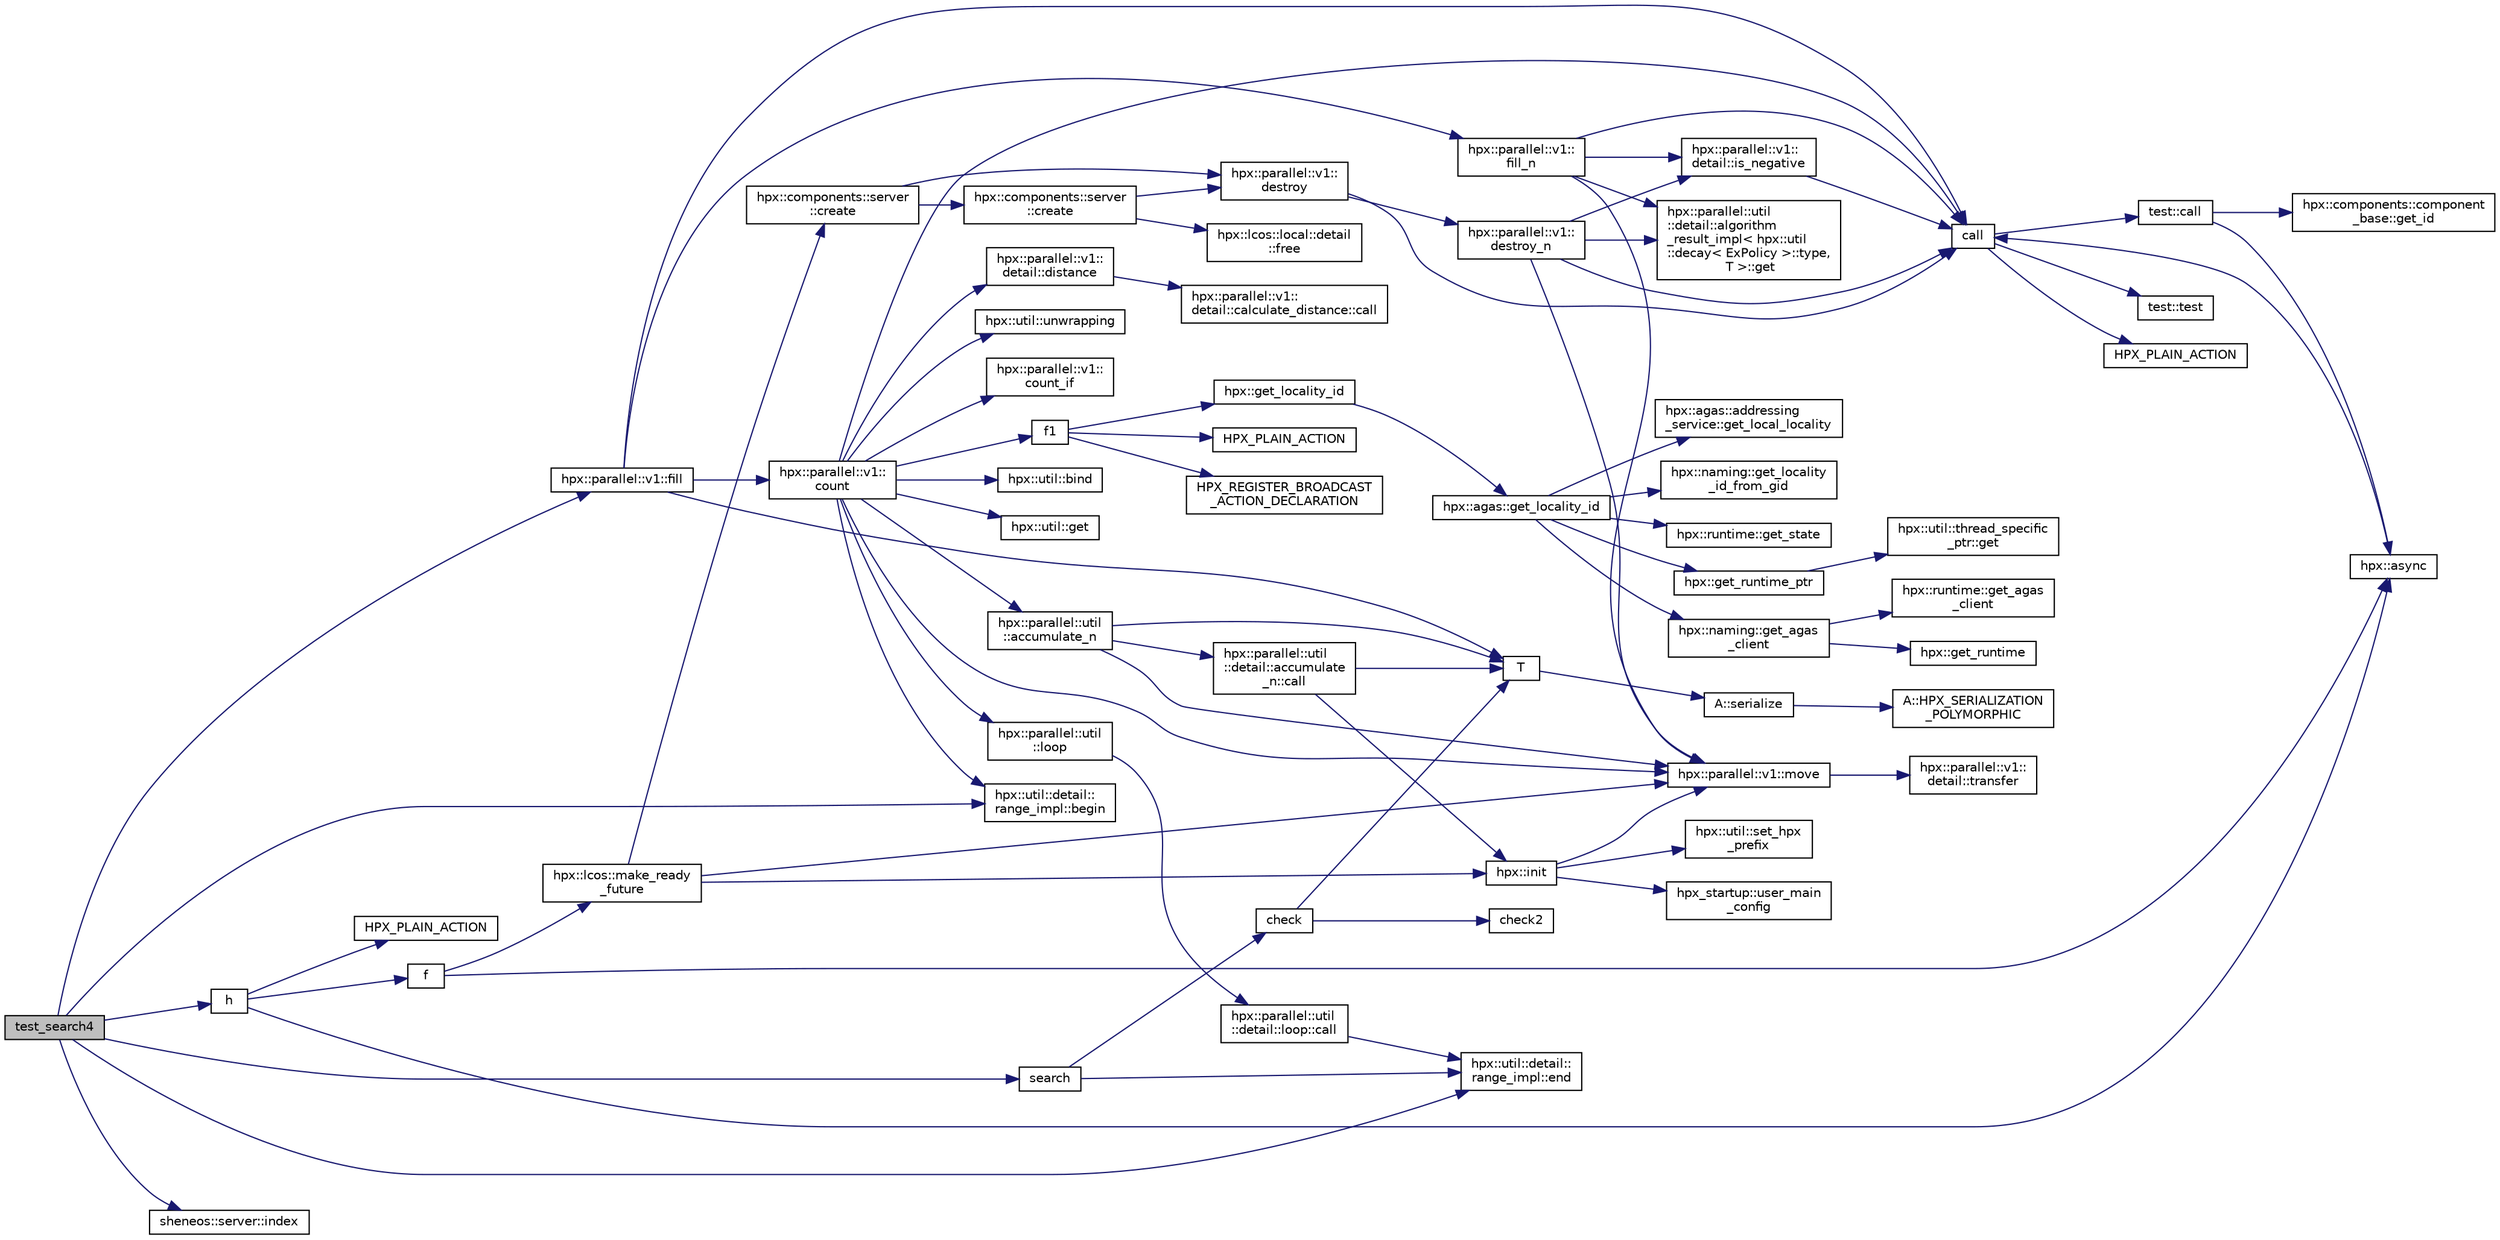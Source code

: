 digraph "test_search4"
{
  edge [fontname="Helvetica",fontsize="10",labelfontname="Helvetica",labelfontsize="10"];
  node [fontname="Helvetica",fontsize="10",shape=record];
  rankdir="LR";
  Node591 [label="test_search4",height=0.2,width=0.4,color="black", fillcolor="grey75", style="filled", fontcolor="black"];
  Node591 -> Node592 [color="midnightblue",fontsize="10",style="solid",fontname="Helvetica"];
  Node592 [label="hpx::parallel::v1::fill",height=0.2,width=0.4,color="black", fillcolor="white", style="filled",URL="$db/db9/namespacehpx_1_1parallel_1_1v1.html#a2e0f7399daabb5d675c4229ca3d71809"];
  Node592 -> Node593 [color="midnightblue",fontsize="10",style="solid",fontname="Helvetica"];
  Node593 [label="hpx::parallel::v1::\lfill_n",height=0.2,width=0.4,color="black", fillcolor="white", style="filled",URL="$db/db9/namespacehpx_1_1parallel_1_1v1.html#ac0cd28f401b453cbe1425b3f5ebc1b4b"];
  Node593 -> Node594 [color="midnightblue",fontsize="10",style="solid",fontname="Helvetica"];
  Node594 [label="hpx::parallel::v1::\ldetail::is_negative",height=0.2,width=0.4,color="black", fillcolor="white", style="filled",URL="$d2/ddd/namespacehpx_1_1parallel_1_1v1_1_1detail.html#adf2e40fc4b20ad0fd442ee3118a4d527"];
  Node594 -> Node595 [color="midnightblue",fontsize="10",style="solid",fontname="Helvetica"];
  Node595 [label="call",height=0.2,width=0.4,color="black", fillcolor="white", style="filled",URL="$d2/d67/promise__1620_8cpp.html#a58357f0b82bc761e1d0b9091ed563a70"];
  Node595 -> Node596 [color="midnightblue",fontsize="10",style="solid",fontname="Helvetica"];
  Node596 [label="test::test",height=0.2,width=0.4,color="black", fillcolor="white", style="filled",URL="$d8/d89/structtest.html#ab42d5ece712d716b04cb3f686f297a26"];
  Node595 -> Node597 [color="midnightblue",fontsize="10",style="solid",fontname="Helvetica"];
  Node597 [label="HPX_PLAIN_ACTION",height=0.2,width=0.4,color="black", fillcolor="white", style="filled",URL="$d2/d67/promise__1620_8cpp.html#ab96aab827a4b1fcaf66cfe0ba83fef23"];
  Node595 -> Node598 [color="midnightblue",fontsize="10",style="solid",fontname="Helvetica"];
  Node598 [label="test::call",height=0.2,width=0.4,color="black", fillcolor="white", style="filled",URL="$d8/d89/structtest.html#aeb29e7ed6518b9426ccf1344c52620ae"];
  Node598 -> Node599 [color="midnightblue",fontsize="10",style="solid",fontname="Helvetica"];
  Node599 [label="hpx::async",height=0.2,width=0.4,color="black", fillcolor="white", style="filled",URL="$d8/d83/namespacehpx.html#acb7d8e37b73b823956ce144f9a57eaa4"];
  Node599 -> Node595 [color="midnightblue",fontsize="10",style="solid",fontname="Helvetica"];
  Node598 -> Node600 [color="midnightblue",fontsize="10",style="solid",fontname="Helvetica"];
  Node600 [label="hpx::components::component\l_base::get_id",height=0.2,width=0.4,color="black", fillcolor="white", style="filled",URL="$d2/de6/classhpx_1_1components_1_1component__base.html#a4c8fd93514039bdf01c48d66d82b19cd"];
  Node593 -> Node601 [color="midnightblue",fontsize="10",style="solid",fontname="Helvetica"];
  Node601 [label="hpx::parallel::util\l::detail::algorithm\l_result_impl\< hpx::util\l::decay\< ExPolicy \>::type,\l T \>::get",height=0.2,width=0.4,color="black", fillcolor="white", style="filled",URL="$d2/d42/structhpx_1_1parallel_1_1util_1_1detail_1_1algorithm__result__impl.html#ab5b051e8ec74eff5e0e62fd63f5d377e"];
  Node593 -> Node602 [color="midnightblue",fontsize="10",style="solid",fontname="Helvetica"];
  Node602 [label="hpx::parallel::v1::move",height=0.2,width=0.4,color="black", fillcolor="white", style="filled",URL="$db/db9/namespacehpx_1_1parallel_1_1v1.html#aa7c4ede081ce786c9d1eb1adff495cfc"];
  Node602 -> Node603 [color="midnightblue",fontsize="10",style="solid",fontname="Helvetica"];
  Node603 [label="hpx::parallel::v1::\ldetail::transfer",height=0.2,width=0.4,color="black", fillcolor="white", style="filled",URL="$d2/ddd/namespacehpx_1_1parallel_1_1v1_1_1detail.html#ab1b56a05e1885ca7cc7ffa1804dd2f3c"];
  Node593 -> Node595 [color="midnightblue",fontsize="10",style="solid",fontname="Helvetica"];
  Node592 -> Node604 [color="midnightblue",fontsize="10",style="solid",fontname="Helvetica"];
  Node604 [label="hpx::parallel::v1::\lcount",height=0.2,width=0.4,color="black", fillcolor="white", style="filled",URL="$db/db9/namespacehpx_1_1parallel_1_1v1.html#a19d058114a2bd44801aab4176b188e23"];
  Node604 -> Node605 [color="midnightblue",fontsize="10",style="solid",fontname="Helvetica"];
  Node605 [label="hpx::parallel::v1::\lcount_if",height=0.2,width=0.4,color="black", fillcolor="white", style="filled",URL="$db/db9/namespacehpx_1_1parallel_1_1v1.html#ad836ff017ec208c2d6388a9b47b05ce0"];
  Node604 -> Node606 [color="midnightblue",fontsize="10",style="solid",fontname="Helvetica"];
  Node606 [label="f1",height=0.2,width=0.4,color="black", fillcolor="white", style="filled",URL="$d8/d8b/broadcast_8cpp.html#a1751fbd41f2529b84514a9dbd767959a"];
  Node606 -> Node607 [color="midnightblue",fontsize="10",style="solid",fontname="Helvetica"];
  Node607 [label="hpx::get_locality_id",height=0.2,width=0.4,color="black", fillcolor="white", style="filled",URL="$d8/d83/namespacehpx.html#a158d7c54a657bb364c1704033010697b",tooltip="Return the number of the locality this function is being called from. "];
  Node607 -> Node608 [color="midnightblue",fontsize="10",style="solid",fontname="Helvetica"];
  Node608 [label="hpx::agas::get_locality_id",height=0.2,width=0.4,color="black", fillcolor="white", style="filled",URL="$dc/d54/namespacehpx_1_1agas.html#a491cc2ddecdf0f1a9129900caa6a4d3e"];
  Node608 -> Node609 [color="midnightblue",fontsize="10",style="solid",fontname="Helvetica"];
  Node609 [label="hpx::get_runtime_ptr",height=0.2,width=0.4,color="black", fillcolor="white", style="filled",URL="$d8/d83/namespacehpx.html#af29daf2bb3e01b4d6495a1742b6cce64"];
  Node609 -> Node610 [color="midnightblue",fontsize="10",style="solid",fontname="Helvetica"];
  Node610 [label="hpx::util::thread_specific\l_ptr::get",height=0.2,width=0.4,color="black", fillcolor="white", style="filled",URL="$d4/d4c/structhpx_1_1util_1_1thread__specific__ptr.html#a3b27d8520710478aa41d1f74206bdba9"];
  Node608 -> Node611 [color="midnightblue",fontsize="10",style="solid",fontname="Helvetica"];
  Node611 [label="hpx::runtime::get_state",height=0.2,width=0.4,color="black", fillcolor="white", style="filled",URL="$d0/d7b/classhpx_1_1runtime.html#ab405f80e060dac95d624520f38b0524c"];
  Node608 -> Node612 [color="midnightblue",fontsize="10",style="solid",fontname="Helvetica"];
  Node612 [label="hpx::naming::get_agas\l_client",height=0.2,width=0.4,color="black", fillcolor="white", style="filled",URL="$d4/dc9/namespacehpx_1_1naming.html#a0408fffd5d34b620712a801b0ae3b032"];
  Node612 -> Node613 [color="midnightblue",fontsize="10",style="solid",fontname="Helvetica"];
  Node613 [label="hpx::get_runtime",height=0.2,width=0.4,color="black", fillcolor="white", style="filled",URL="$d8/d83/namespacehpx.html#aef902cc6c7dd3b9fbadf34d1e850a070"];
  Node612 -> Node614 [color="midnightblue",fontsize="10",style="solid",fontname="Helvetica"];
  Node614 [label="hpx::runtime::get_agas\l_client",height=0.2,width=0.4,color="black", fillcolor="white", style="filled",URL="$d0/d7b/classhpx_1_1runtime.html#aeb5dddd30d6b9861669af8ad44d1a96a"];
  Node608 -> Node615 [color="midnightblue",fontsize="10",style="solid",fontname="Helvetica"];
  Node615 [label="hpx::agas::addressing\l_service::get_local_locality",height=0.2,width=0.4,color="black", fillcolor="white", style="filled",URL="$db/d58/structhpx_1_1agas_1_1addressing__service.html#ab52c19a37c2a7a006c6c15f90ad0539c"];
  Node608 -> Node616 [color="midnightblue",fontsize="10",style="solid",fontname="Helvetica"];
  Node616 [label="hpx::naming::get_locality\l_id_from_gid",height=0.2,width=0.4,color="black", fillcolor="white", style="filled",URL="$d4/dc9/namespacehpx_1_1naming.html#a7fd43037784560bd04fda9b49e33529f"];
  Node606 -> Node617 [color="midnightblue",fontsize="10",style="solid",fontname="Helvetica"];
  Node617 [label="HPX_PLAIN_ACTION",height=0.2,width=0.4,color="black", fillcolor="white", style="filled",URL="$d8/d8b/broadcast_8cpp.html#a19685a0394ce6a99351f7a679f6eeefc"];
  Node606 -> Node618 [color="midnightblue",fontsize="10",style="solid",fontname="Helvetica"];
  Node618 [label="HPX_REGISTER_BROADCAST\l_ACTION_DECLARATION",height=0.2,width=0.4,color="black", fillcolor="white", style="filled",URL="$d7/d38/addressing__service_8cpp.html#a573d764d9cb34eec46a4bdffcf07875f"];
  Node604 -> Node619 [color="midnightblue",fontsize="10",style="solid",fontname="Helvetica"];
  Node619 [label="hpx::parallel::util\l::loop",height=0.2,width=0.4,color="black", fillcolor="white", style="filled",URL="$df/dc6/namespacehpx_1_1parallel_1_1util.html#a3f434e00f42929aac85debb8c5782213"];
  Node619 -> Node620 [color="midnightblue",fontsize="10",style="solid",fontname="Helvetica"];
  Node620 [label="hpx::parallel::util\l::detail::loop::call",height=0.2,width=0.4,color="black", fillcolor="white", style="filled",URL="$da/d06/structhpx_1_1parallel_1_1util_1_1detail_1_1loop.html#a5c5e8dbda782f09cdb7bc2509e3bf09e"];
  Node620 -> Node621 [color="midnightblue",fontsize="10",style="solid",fontname="Helvetica"];
  Node621 [label="hpx::util::detail::\lrange_impl::end",height=0.2,width=0.4,color="black", fillcolor="white", style="filled",URL="$d4/d4a/namespacehpx_1_1util_1_1detail_1_1range__impl.html#afb2ea48b0902f52ee4d8b764807b4316"];
  Node604 -> Node622 [color="midnightblue",fontsize="10",style="solid",fontname="Helvetica"];
  Node622 [label="hpx::util::bind",height=0.2,width=0.4,color="black", fillcolor="white", style="filled",URL="$df/dad/namespacehpx_1_1util.html#ad844caedf82a0173d6909d910c3e48c6"];
  Node604 -> Node602 [color="midnightblue",fontsize="10",style="solid",fontname="Helvetica"];
  Node604 -> Node623 [color="midnightblue",fontsize="10",style="solid",fontname="Helvetica"];
  Node623 [label="hpx::util::get",height=0.2,width=0.4,color="black", fillcolor="white", style="filled",URL="$df/dad/namespacehpx_1_1util.html#a5cbd3c41f03f4d4acaedaa4777e3cc02"];
  Node604 -> Node595 [color="midnightblue",fontsize="10",style="solid",fontname="Helvetica"];
  Node604 -> Node624 [color="midnightblue",fontsize="10",style="solid",fontname="Helvetica"];
  Node624 [label="hpx::parallel::v1::\ldetail::distance",height=0.2,width=0.4,color="black", fillcolor="white", style="filled",URL="$d2/ddd/namespacehpx_1_1parallel_1_1v1_1_1detail.html#a6bea3c6a5f470cad11f27ee6bab4a33f"];
  Node624 -> Node625 [color="midnightblue",fontsize="10",style="solid",fontname="Helvetica"];
  Node625 [label="hpx::parallel::v1::\ldetail::calculate_distance::call",height=0.2,width=0.4,color="black", fillcolor="white", style="filled",URL="$db/dfa/structhpx_1_1parallel_1_1v1_1_1detail_1_1calculate__distance.html#a950a6627830a7d019ac0e734b0a447bf"];
  Node604 -> Node626 [color="midnightblue",fontsize="10",style="solid",fontname="Helvetica"];
  Node626 [label="hpx::util::unwrapping",height=0.2,width=0.4,color="black", fillcolor="white", style="filled",URL="$df/dad/namespacehpx_1_1util.html#a7529d9ac687684c33403cdd1f9cef8e4"];
  Node604 -> Node627 [color="midnightblue",fontsize="10",style="solid",fontname="Helvetica"];
  Node627 [label="hpx::parallel::util\l::accumulate_n",height=0.2,width=0.4,color="black", fillcolor="white", style="filled",URL="$df/dc6/namespacehpx_1_1parallel_1_1util.html#af19f9a2722f97c2247ea5d0dbb5e2d25"];
  Node627 -> Node628 [color="midnightblue",fontsize="10",style="solid",fontname="Helvetica"];
  Node628 [label="hpx::parallel::util\l::detail::accumulate\l_n::call",height=0.2,width=0.4,color="black", fillcolor="white", style="filled",URL="$d8/d3b/structhpx_1_1parallel_1_1util_1_1detail_1_1accumulate__n.html#a765aceb8ab313fc92f7c4aaf70ccca8f"];
  Node628 -> Node629 [color="midnightblue",fontsize="10",style="solid",fontname="Helvetica"];
  Node629 [label="hpx::init",height=0.2,width=0.4,color="black", fillcolor="white", style="filled",URL="$d8/d83/namespacehpx.html#a3c694ea960b47c56b33351ba16e3d76b",tooltip="Main entry point for launching the HPX runtime system. "];
  Node629 -> Node630 [color="midnightblue",fontsize="10",style="solid",fontname="Helvetica"];
  Node630 [label="hpx::util::set_hpx\l_prefix",height=0.2,width=0.4,color="black", fillcolor="white", style="filled",URL="$df/dad/namespacehpx_1_1util.html#ae40a23c1ba0a48d9304dcf717a95793e"];
  Node629 -> Node631 [color="midnightblue",fontsize="10",style="solid",fontname="Helvetica"];
  Node631 [label="hpx_startup::user_main\l_config",height=0.2,width=0.4,color="black", fillcolor="white", style="filled",URL="$d3/dd2/namespacehpx__startup.html#aaac571d88bd3912a4225a23eb3261637"];
  Node629 -> Node602 [color="midnightblue",fontsize="10",style="solid",fontname="Helvetica"];
  Node628 -> Node632 [color="midnightblue",fontsize="10",style="solid",fontname="Helvetica"];
  Node632 [label="T",height=0.2,width=0.4,color="black", fillcolor="white", style="filled",URL="$db/d33/polymorphic__semiintrusive__template_8cpp.html#ad187658f9cb91c1312b39ae7e896f1ea"];
  Node632 -> Node633 [color="midnightblue",fontsize="10",style="solid",fontname="Helvetica"];
  Node633 [label="A::serialize",height=0.2,width=0.4,color="black", fillcolor="white", style="filled",URL="$d7/da0/struct_a.html#a5f5c287cf471e274ed9dda0da1592212"];
  Node633 -> Node634 [color="midnightblue",fontsize="10",style="solid",fontname="Helvetica"];
  Node634 [label="A::HPX_SERIALIZATION\l_POLYMORPHIC",height=0.2,width=0.4,color="black", fillcolor="white", style="filled",URL="$d7/da0/struct_a.html#ada978cc156cebbafddb1f3aa4c01918c"];
  Node627 -> Node602 [color="midnightblue",fontsize="10",style="solid",fontname="Helvetica"];
  Node627 -> Node632 [color="midnightblue",fontsize="10",style="solid",fontname="Helvetica"];
  Node604 -> Node635 [color="midnightblue",fontsize="10",style="solid",fontname="Helvetica"];
  Node635 [label="hpx::util::detail::\lrange_impl::begin",height=0.2,width=0.4,color="black", fillcolor="white", style="filled",URL="$d4/d4a/namespacehpx_1_1util_1_1detail_1_1range__impl.html#a31e165df2b865cdd961f35ce938db41a"];
  Node592 -> Node632 [color="midnightblue",fontsize="10",style="solid",fontname="Helvetica"];
  Node592 -> Node595 [color="midnightblue",fontsize="10",style="solid",fontname="Helvetica"];
  Node591 -> Node635 [color="midnightblue",fontsize="10",style="solid",fontname="Helvetica"];
  Node591 -> Node621 [color="midnightblue",fontsize="10",style="solid",fontname="Helvetica"];
  Node591 -> Node636 [color="midnightblue",fontsize="10",style="solid",fontname="Helvetica"];
  Node636 [label="h",height=0.2,width=0.4,color="black", fillcolor="white", style="filled",URL="$d4/d13/async__unwrap__1037_8cpp.html#a68bf2774bfb21af6d8c70eaf70834b03"];
  Node636 -> Node599 [color="midnightblue",fontsize="10",style="solid",fontname="Helvetica"];
  Node636 -> Node637 [color="midnightblue",fontsize="10",style="solid",fontname="Helvetica"];
  Node637 [label="f",height=0.2,width=0.4,color="black", fillcolor="white", style="filled",URL="$d4/d13/async__unwrap__1037_8cpp.html#a02a6b0b4f77af9f69a841dc8262b0cd0"];
  Node637 -> Node599 [color="midnightblue",fontsize="10",style="solid",fontname="Helvetica"];
  Node637 -> Node638 [color="midnightblue",fontsize="10",style="solid",fontname="Helvetica"];
  Node638 [label="hpx::lcos::make_ready\l_future",height=0.2,width=0.4,color="black", fillcolor="white", style="filled",URL="$d2/dc9/namespacehpx_1_1lcos.html#a42997564ddfde91d475b8a2cea8f53e4"];
  Node638 -> Node629 [color="midnightblue",fontsize="10",style="solid",fontname="Helvetica"];
  Node638 -> Node639 [color="midnightblue",fontsize="10",style="solid",fontname="Helvetica"];
  Node639 [label="hpx::components::server\l::create",height=0.2,width=0.4,color="black", fillcolor="white", style="filled",URL="$d2/da2/namespacehpx_1_1components_1_1server.html#ac776c89f3d68ceb910e8cee9fa937ab4",tooltip="Create arrays of components using their default constructor. "];
  Node639 -> Node640 [color="midnightblue",fontsize="10",style="solid",fontname="Helvetica"];
  Node640 [label="hpx::components::server\l::create",height=0.2,width=0.4,color="black", fillcolor="white", style="filled",URL="$d2/da2/namespacehpx_1_1components_1_1server.html#a77d26de181c97b444565e230577981bd"];
  Node640 -> Node641 [color="midnightblue",fontsize="10",style="solid",fontname="Helvetica"];
  Node641 [label="hpx::lcos::local::detail\l::free",height=0.2,width=0.4,color="black", fillcolor="white", style="filled",URL="$d4/dcb/namespacehpx_1_1lcos_1_1local_1_1detail.html#a55a940f019734e9bb045dc123cd80e48"];
  Node640 -> Node642 [color="midnightblue",fontsize="10",style="solid",fontname="Helvetica"];
  Node642 [label="hpx::parallel::v1::\ldestroy",height=0.2,width=0.4,color="black", fillcolor="white", style="filled",URL="$db/db9/namespacehpx_1_1parallel_1_1v1.html#acf303558375048e8a7cc9a2c2e09477f"];
  Node642 -> Node595 [color="midnightblue",fontsize="10",style="solid",fontname="Helvetica"];
  Node642 -> Node643 [color="midnightblue",fontsize="10",style="solid",fontname="Helvetica"];
  Node643 [label="hpx::parallel::v1::\ldestroy_n",height=0.2,width=0.4,color="black", fillcolor="white", style="filled",URL="$db/db9/namespacehpx_1_1parallel_1_1v1.html#a71d0691132a300690163f5636bcd5bd3"];
  Node643 -> Node594 [color="midnightblue",fontsize="10",style="solid",fontname="Helvetica"];
  Node643 -> Node601 [color="midnightblue",fontsize="10",style="solid",fontname="Helvetica"];
  Node643 -> Node602 [color="midnightblue",fontsize="10",style="solid",fontname="Helvetica"];
  Node643 -> Node595 [color="midnightblue",fontsize="10",style="solid",fontname="Helvetica"];
  Node639 -> Node642 [color="midnightblue",fontsize="10",style="solid",fontname="Helvetica"];
  Node638 -> Node602 [color="midnightblue",fontsize="10",style="solid",fontname="Helvetica"];
  Node636 -> Node644 [color="midnightblue",fontsize="10",style="solid",fontname="Helvetica"];
  Node644 [label="HPX_PLAIN_ACTION",height=0.2,width=0.4,color="black", fillcolor="white", style="filled",URL="$d4/d13/async__unwrap__1037_8cpp.html#ab5991a65409f0229f564e4935bd7b979"];
  Node591 -> Node645 [color="midnightblue",fontsize="10",style="solid",fontname="Helvetica"];
  Node645 [label="sheneos::server::index",height=0.2,width=0.4,color="black", fillcolor="white", style="filled",URL="$d8/d34/namespacesheneos_1_1server.html#a12e039b67b752981e161139539306f00"];
  Node591 -> Node646 [color="midnightblue",fontsize="10",style="solid",fontname="Helvetica"];
  Node646 [label="search",height=0.2,width=0.4,color="black", fillcolor="white", style="filled",URL="$df/df7/spell__check__file_8cpp.html#a09657157ecc03ef4b5e3935595d09c94"];
  Node646 -> Node621 [color="midnightblue",fontsize="10",style="solid",fontname="Helvetica"];
  Node646 -> Node647 [color="midnightblue",fontsize="10",style="solid",fontname="Helvetica"];
  Node647 [label="check",height=0.2,width=0.4,color="black", fillcolor="white", style="filled",URL="$d0/d2b/cxx14__return__type__deduction_8cpp.html#a985ac753901f60be998f7e3fbfeae4d6"];
  Node647 -> Node648 [color="midnightblue",fontsize="10",style="solid",fontname="Helvetica"];
  Node648 [label="check2",height=0.2,width=0.4,color="black", fillcolor="white", style="filled",URL="$d0/d2b/cxx14__return__type__deduction_8cpp.html#ab347bff121683137f6e04865f078b267"];
  Node647 -> Node632 [color="midnightblue",fontsize="10",style="solid",fontname="Helvetica"];
}
